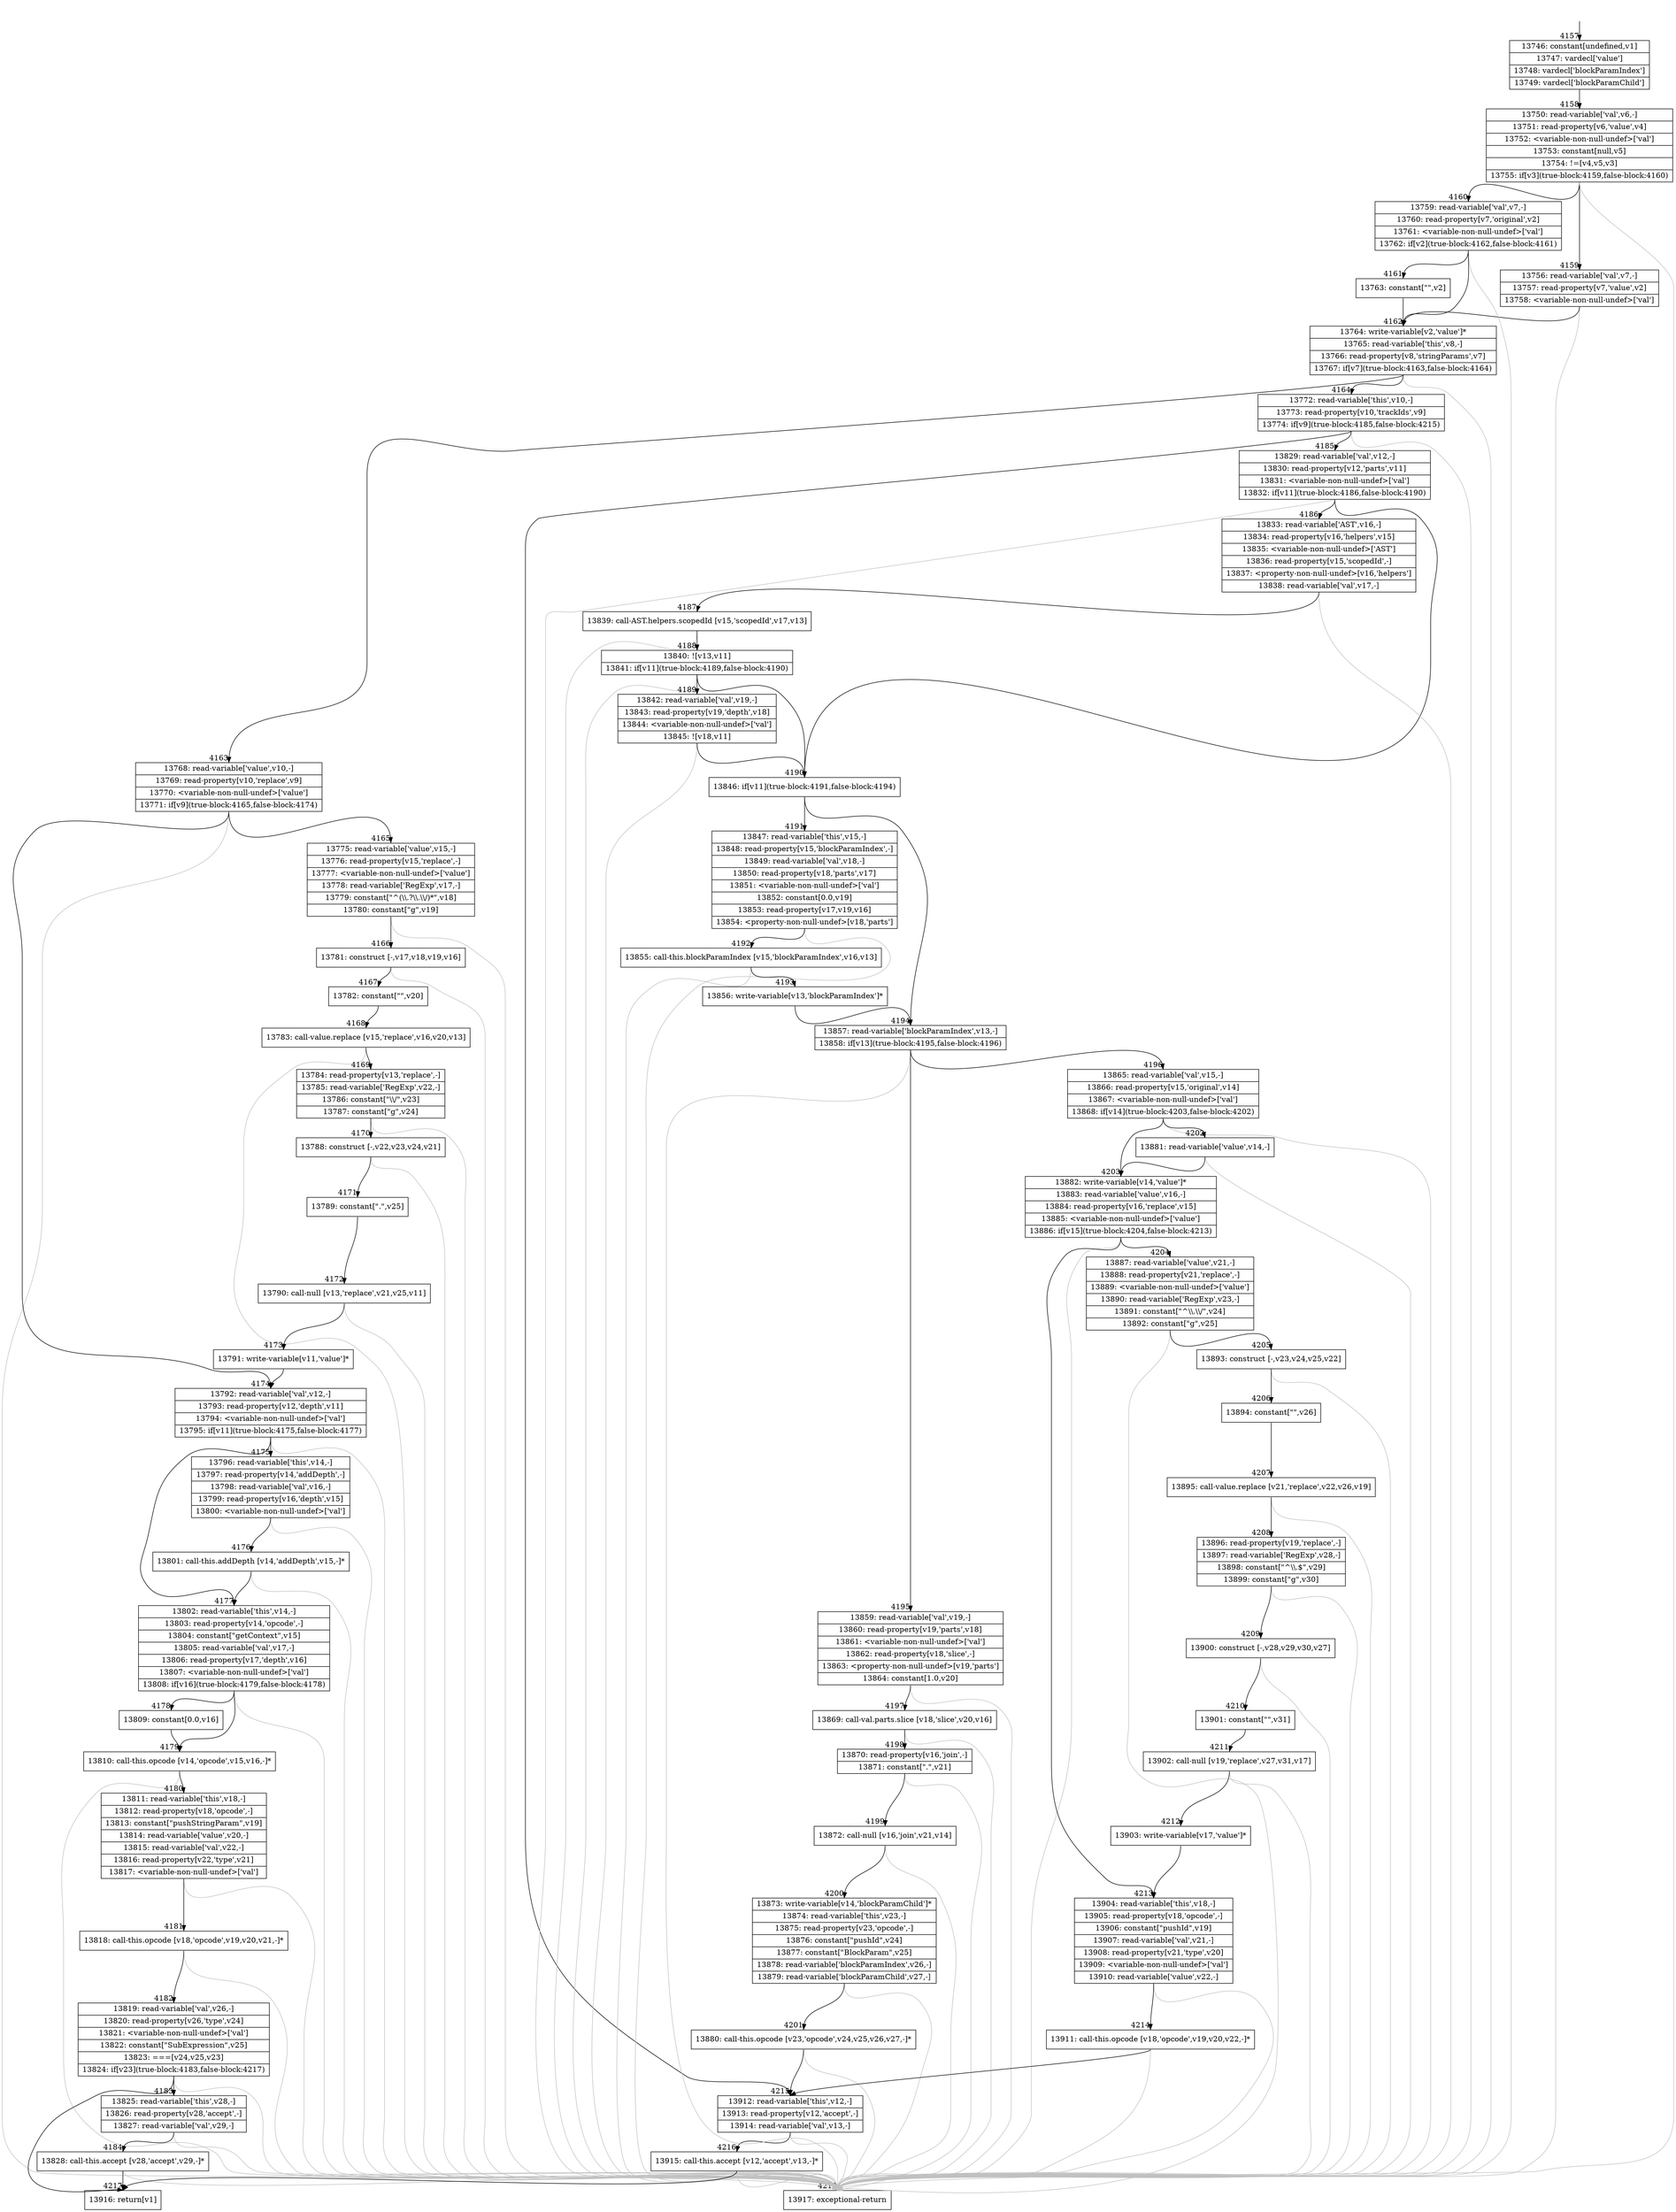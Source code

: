 digraph {
rankdir="TD"
BB_entry172[shape=none,label=""];
BB_entry172 -> BB4157 [tailport=s, headport=n, headlabel="    4157"]
BB4157 [shape=record label="{13746: constant[undefined,v1]|13747: vardecl['value']|13748: vardecl['blockParamIndex']|13749: vardecl['blockParamChild']}" ] 
BB4157 -> BB4158 [tailport=s, headport=n, headlabel="      4158"]
BB4158 [shape=record label="{13750: read-variable['val',v6,-]|13751: read-property[v6,'value',v4]|13752: \<variable-non-null-undef\>['val']|13753: constant[null,v5]|13754: !=[v4,v5,v3]|13755: if[v3](true-block:4159,false-block:4160)}" ] 
BB4158 -> BB4159 [tailport=s, headport=n, headlabel="      4159"]
BB4158 -> BB4160 [tailport=s, headport=n, headlabel="      4160"]
BB4158 -> BB4218 [tailport=s, headport=n, color=gray, headlabel="      4218"]
BB4159 [shape=record label="{13756: read-variable['val',v7,-]|13757: read-property[v7,'value',v2]|13758: \<variable-non-null-undef\>['val']}" ] 
BB4159 -> BB4162 [tailport=s, headport=n, headlabel="      4162"]
BB4159 -> BB4218 [tailport=s, headport=n, color=gray]
BB4160 [shape=record label="{13759: read-variable['val',v7,-]|13760: read-property[v7,'original',v2]|13761: \<variable-non-null-undef\>['val']|13762: if[v2](true-block:4162,false-block:4161)}" ] 
BB4160 -> BB4162 [tailport=s, headport=n]
BB4160 -> BB4161 [tailport=s, headport=n, headlabel="      4161"]
BB4160 -> BB4218 [tailport=s, headport=n, color=gray]
BB4161 [shape=record label="{13763: constant[\"\",v2]}" ] 
BB4161 -> BB4162 [tailport=s, headport=n]
BB4162 [shape=record label="{13764: write-variable[v2,'value']*|13765: read-variable['this',v8,-]|13766: read-property[v8,'stringParams',v7]|13767: if[v7](true-block:4163,false-block:4164)}" ] 
BB4162 -> BB4163 [tailport=s, headport=n, headlabel="      4163"]
BB4162 -> BB4164 [tailport=s, headport=n, headlabel="      4164"]
BB4162 -> BB4218 [tailport=s, headport=n, color=gray]
BB4163 [shape=record label="{13768: read-variable['value',v10,-]|13769: read-property[v10,'replace',v9]|13770: \<variable-non-null-undef\>['value']|13771: if[v9](true-block:4165,false-block:4174)}" ] 
BB4163 -> BB4165 [tailport=s, headport=n, headlabel="      4165"]
BB4163 -> BB4174 [tailport=s, headport=n, headlabel="      4174"]
BB4163 -> BB4218 [tailport=s, headport=n, color=gray]
BB4164 [shape=record label="{13772: read-variable['this',v10,-]|13773: read-property[v10,'trackIds',v9]|13774: if[v9](true-block:4185,false-block:4215)}" ] 
BB4164 -> BB4185 [tailport=s, headport=n, headlabel="      4185"]
BB4164 -> BB4215 [tailport=s, headport=n, headlabel="      4215"]
BB4164 -> BB4218 [tailport=s, headport=n, color=gray]
BB4165 [shape=record label="{13775: read-variable['value',v15,-]|13776: read-property[v15,'replace',-]|13777: \<variable-non-null-undef\>['value']|13778: read-variable['RegExp',v17,-]|13779: constant[\"^(\\\\.?\\\\.\\\\/)*\",v18]|13780: constant[\"g\",v19]}" ] 
BB4165 -> BB4166 [tailport=s, headport=n, headlabel="      4166"]
BB4165 -> BB4218 [tailport=s, headport=n, color=gray]
BB4166 [shape=record label="{13781: construct [-,v17,v18,v19,v16]}" ] 
BB4166 -> BB4167 [tailport=s, headport=n, headlabel="      4167"]
BB4166 -> BB4218 [tailport=s, headport=n, color=gray]
BB4167 [shape=record label="{13782: constant[\"\",v20]}" ] 
BB4167 -> BB4168 [tailport=s, headport=n, headlabel="      4168"]
BB4168 [shape=record label="{13783: call-value.replace [v15,'replace',v16,v20,v13]}" ] 
BB4168 -> BB4169 [tailport=s, headport=n, headlabel="      4169"]
BB4168 -> BB4218 [tailport=s, headport=n, color=gray]
BB4169 [shape=record label="{13784: read-property[v13,'replace',-]|13785: read-variable['RegExp',v22,-]|13786: constant[\"\\\\/\",v23]|13787: constant[\"g\",v24]}" ] 
BB4169 -> BB4170 [tailport=s, headport=n, headlabel="      4170"]
BB4169 -> BB4218 [tailport=s, headport=n, color=gray]
BB4170 [shape=record label="{13788: construct [-,v22,v23,v24,v21]}" ] 
BB4170 -> BB4171 [tailport=s, headport=n, headlabel="      4171"]
BB4170 -> BB4218 [tailport=s, headport=n, color=gray]
BB4171 [shape=record label="{13789: constant[\".\",v25]}" ] 
BB4171 -> BB4172 [tailport=s, headport=n, headlabel="      4172"]
BB4172 [shape=record label="{13790: call-null [v13,'replace',v21,v25,v11]}" ] 
BB4172 -> BB4173 [tailport=s, headport=n, headlabel="      4173"]
BB4172 -> BB4218 [tailport=s, headport=n, color=gray]
BB4173 [shape=record label="{13791: write-variable[v11,'value']*}" ] 
BB4173 -> BB4174 [tailport=s, headport=n]
BB4174 [shape=record label="{13792: read-variable['val',v12,-]|13793: read-property[v12,'depth',v11]|13794: \<variable-non-null-undef\>['val']|13795: if[v11](true-block:4175,false-block:4177)}" ] 
BB4174 -> BB4175 [tailport=s, headport=n, headlabel="      4175"]
BB4174 -> BB4177 [tailport=s, headport=n, headlabel="      4177"]
BB4174 -> BB4218 [tailport=s, headport=n, color=gray]
BB4175 [shape=record label="{13796: read-variable['this',v14,-]|13797: read-property[v14,'addDepth',-]|13798: read-variable['val',v16,-]|13799: read-property[v16,'depth',v15]|13800: \<variable-non-null-undef\>['val']}" ] 
BB4175 -> BB4176 [tailport=s, headport=n, headlabel="      4176"]
BB4175 -> BB4218 [tailport=s, headport=n, color=gray]
BB4176 [shape=record label="{13801: call-this.addDepth [v14,'addDepth',v15,-]*}" ] 
BB4176 -> BB4177 [tailport=s, headport=n]
BB4176 -> BB4218 [tailport=s, headport=n, color=gray]
BB4177 [shape=record label="{13802: read-variable['this',v14,-]|13803: read-property[v14,'opcode',-]|13804: constant[\"getContext\",v15]|13805: read-variable['val',v17,-]|13806: read-property[v17,'depth',v16]|13807: \<variable-non-null-undef\>['val']|13808: if[v16](true-block:4179,false-block:4178)}" ] 
BB4177 -> BB4179 [tailport=s, headport=n, headlabel="      4179"]
BB4177 -> BB4178 [tailport=s, headport=n, headlabel="      4178"]
BB4177 -> BB4218 [tailport=s, headport=n, color=gray]
BB4178 [shape=record label="{13809: constant[0.0,v16]}" ] 
BB4178 -> BB4179 [tailport=s, headport=n]
BB4179 [shape=record label="{13810: call-this.opcode [v14,'opcode',v15,v16,-]*}" ] 
BB4179 -> BB4180 [tailport=s, headport=n, headlabel="      4180"]
BB4179 -> BB4218 [tailport=s, headport=n, color=gray]
BB4180 [shape=record label="{13811: read-variable['this',v18,-]|13812: read-property[v18,'opcode',-]|13813: constant[\"pushStringParam\",v19]|13814: read-variable['value',v20,-]|13815: read-variable['val',v22,-]|13816: read-property[v22,'type',v21]|13817: \<variable-non-null-undef\>['val']}" ] 
BB4180 -> BB4181 [tailport=s, headport=n, headlabel="      4181"]
BB4180 -> BB4218 [tailport=s, headport=n, color=gray]
BB4181 [shape=record label="{13818: call-this.opcode [v18,'opcode',v19,v20,v21,-]*}" ] 
BB4181 -> BB4182 [tailport=s, headport=n, headlabel="      4182"]
BB4181 -> BB4218 [tailport=s, headport=n, color=gray]
BB4182 [shape=record label="{13819: read-variable['val',v26,-]|13820: read-property[v26,'type',v24]|13821: \<variable-non-null-undef\>['val']|13822: constant[\"SubExpression\",v25]|13823: ===[v24,v25,v23]|13824: if[v23](true-block:4183,false-block:4217)}" ] 
BB4182 -> BB4183 [tailport=s, headport=n, headlabel="      4183"]
BB4182 -> BB4217 [tailport=s, headport=n, headlabel="      4217"]
BB4182 -> BB4218 [tailport=s, headport=n, color=gray]
BB4183 [shape=record label="{13825: read-variable['this',v28,-]|13826: read-property[v28,'accept',-]|13827: read-variable['val',v29,-]}" ] 
BB4183 -> BB4184 [tailport=s, headport=n, headlabel="      4184"]
BB4183 -> BB4218 [tailport=s, headport=n, color=gray]
BB4184 [shape=record label="{13828: call-this.accept [v28,'accept',v29,-]*}" ] 
BB4184 -> BB4217 [tailport=s, headport=n]
BB4184 -> BB4218 [tailport=s, headport=n, color=gray]
BB4185 [shape=record label="{13829: read-variable['val',v12,-]|13830: read-property[v12,'parts',v11]|13831: \<variable-non-null-undef\>['val']|13832: if[v11](true-block:4186,false-block:4190)}" ] 
BB4185 -> BB4190 [tailport=s, headport=n, headlabel="      4190"]
BB4185 -> BB4186 [tailport=s, headport=n, headlabel="      4186"]
BB4185 -> BB4218 [tailport=s, headport=n, color=gray]
BB4186 [shape=record label="{13833: read-variable['AST',v16,-]|13834: read-property[v16,'helpers',v15]|13835: \<variable-non-null-undef\>['AST']|13836: read-property[v15,'scopedId',-]|13837: \<property-non-null-undef\>[v16,'helpers']|13838: read-variable['val',v17,-]}" ] 
BB4186 -> BB4187 [tailport=s, headport=n, headlabel="      4187"]
BB4186 -> BB4218 [tailport=s, headport=n, color=gray]
BB4187 [shape=record label="{13839: call-AST.helpers.scopedId [v15,'scopedId',v17,v13]}" ] 
BB4187 -> BB4188 [tailport=s, headport=n, headlabel="      4188"]
BB4187 -> BB4218 [tailport=s, headport=n, color=gray]
BB4188 [shape=record label="{13840: ![v13,v11]|13841: if[v11](true-block:4189,false-block:4190)}" ] 
BB4188 -> BB4190 [tailport=s, headport=n]
BB4188 -> BB4189 [tailport=s, headport=n, headlabel="      4189"]
BB4188 -> BB4218 [tailport=s, headport=n, color=gray]
BB4189 [shape=record label="{13842: read-variable['val',v19,-]|13843: read-property[v19,'depth',v18]|13844: \<variable-non-null-undef\>['val']|13845: ![v18,v11]}" ] 
BB4189 -> BB4190 [tailport=s, headport=n]
BB4189 -> BB4218 [tailport=s, headport=n, color=gray]
BB4190 [shape=record label="{13846: if[v11](true-block:4191,false-block:4194)}" ] 
BB4190 -> BB4191 [tailport=s, headport=n, headlabel="      4191"]
BB4190 -> BB4194 [tailport=s, headport=n, headlabel="      4194"]
BB4191 [shape=record label="{13847: read-variable['this',v15,-]|13848: read-property[v15,'blockParamIndex',-]|13849: read-variable['val',v18,-]|13850: read-property[v18,'parts',v17]|13851: \<variable-non-null-undef\>['val']|13852: constant[0.0,v19]|13853: read-property[v17,v19,v16]|13854: \<property-non-null-undef\>[v18,'parts']}" ] 
BB4191 -> BB4192 [tailport=s, headport=n, headlabel="      4192"]
BB4191 -> BB4218 [tailport=s, headport=n, color=gray]
BB4192 [shape=record label="{13855: call-this.blockParamIndex [v15,'blockParamIndex',v16,v13]}" ] 
BB4192 -> BB4193 [tailport=s, headport=n, headlabel="      4193"]
BB4192 -> BB4218 [tailport=s, headport=n, color=gray]
BB4193 [shape=record label="{13856: write-variable[v13,'blockParamIndex']*}" ] 
BB4193 -> BB4194 [tailport=s, headport=n]
BB4194 [shape=record label="{13857: read-variable['blockParamIndex',v13,-]|13858: if[v13](true-block:4195,false-block:4196)}" ] 
BB4194 -> BB4195 [tailport=s, headport=n, headlabel="      4195"]
BB4194 -> BB4196 [tailport=s, headport=n, headlabel="      4196"]
BB4194 -> BB4218 [tailport=s, headport=n, color=gray]
BB4195 [shape=record label="{13859: read-variable['val',v19,-]|13860: read-property[v19,'parts',v18]|13861: \<variable-non-null-undef\>['val']|13862: read-property[v18,'slice',-]|13863: \<property-non-null-undef\>[v19,'parts']|13864: constant[1.0,v20]}" ] 
BB4195 -> BB4197 [tailport=s, headport=n, headlabel="      4197"]
BB4195 -> BB4218 [tailport=s, headport=n, color=gray]
BB4196 [shape=record label="{13865: read-variable['val',v15,-]|13866: read-property[v15,'original',v14]|13867: \<variable-non-null-undef\>['val']|13868: if[v14](true-block:4203,false-block:4202)}" ] 
BB4196 -> BB4203 [tailport=s, headport=n, headlabel="      4203"]
BB4196 -> BB4202 [tailport=s, headport=n, headlabel="      4202"]
BB4196 -> BB4218 [tailport=s, headport=n, color=gray]
BB4197 [shape=record label="{13869: call-val.parts.slice [v18,'slice',v20,v16]}" ] 
BB4197 -> BB4198 [tailport=s, headport=n, headlabel="      4198"]
BB4197 -> BB4218 [tailport=s, headport=n, color=gray]
BB4198 [shape=record label="{13870: read-property[v16,'join',-]|13871: constant[\".\",v21]}" ] 
BB4198 -> BB4199 [tailport=s, headport=n, headlabel="      4199"]
BB4198 -> BB4218 [tailport=s, headport=n, color=gray]
BB4199 [shape=record label="{13872: call-null [v16,'join',v21,v14]}" ] 
BB4199 -> BB4200 [tailport=s, headport=n, headlabel="      4200"]
BB4199 -> BB4218 [tailport=s, headport=n, color=gray]
BB4200 [shape=record label="{13873: write-variable[v14,'blockParamChild']*|13874: read-variable['this',v23,-]|13875: read-property[v23,'opcode',-]|13876: constant[\"pushId\",v24]|13877: constant[\"BlockParam\",v25]|13878: read-variable['blockParamIndex',v26,-]|13879: read-variable['blockParamChild',v27,-]}" ] 
BB4200 -> BB4201 [tailport=s, headport=n, headlabel="      4201"]
BB4200 -> BB4218 [tailport=s, headport=n, color=gray]
BB4201 [shape=record label="{13880: call-this.opcode [v23,'opcode',v24,v25,v26,v27,-]*}" ] 
BB4201 -> BB4215 [tailport=s, headport=n]
BB4201 -> BB4218 [tailport=s, headport=n, color=gray]
BB4202 [shape=record label="{13881: read-variable['value',v14,-]}" ] 
BB4202 -> BB4203 [tailport=s, headport=n]
BB4202 -> BB4218 [tailport=s, headport=n, color=gray]
BB4203 [shape=record label="{13882: write-variable[v14,'value']*|13883: read-variable['value',v16,-]|13884: read-property[v16,'replace',v15]|13885: \<variable-non-null-undef\>['value']|13886: if[v15](true-block:4204,false-block:4213)}" ] 
BB4203 -> BB4204 [tailport=s, headport=n, headlabel="      4204"]
BB4203 -> BB4213 [tailport=s, headport=n, headlabel="      4213"]
BB4203 -> BB4218 [tailport=s, headport=n, color=gray]
BB4204 [shape=record label="{13887: read-variable['value',v21,-]|13888: read-property[v21,'replace',-]|13889: \<variable-non-null-undef\>['value']|13890: read-variable['RegExp',v23,-]|13891: constant[\"^\\\\.\\\\/\",v24]|13892: constant[\"g\",v25]}" ] 
BB4204 -> BB4205 [tailport=s, headport=n, headlabel="      4205"]
BB4204 -> BB4218 [tailport=s, headport=n, color=gray]
BB4205 [shape=record label="{13893: construct [-,v23,v24,v25,v22]}" ] 
BB4205 -> BB4206 [tailport=s, headport=n, headlabel="      4206"]
BB4205 -> BB4218 [tailport=s, headport=n, color=gray]
BB4206 [shape=record label="{13894: constant[\"\",v26]}" ] 
BB4206 -> BB4207 [tailport=s, headport=n, headlabel="      4207"]
BB4207 [shape=record label="{13895: call-value.replace [v21,'replace',v22,v26,v19]}" ] 
BB4207 -> BB4208 [tailport=s, headport=n, headlabel="      4208"]
BB4207 -> BB4218 [tailport=s, headport=n, color=gray]
BB4208 [shape=record label="{13896: read-property[v19,'replace',-]|13897: read-variable['RegExp',v28,-]|13898: constant[\"^\\\\.$\",v29]|13899: constant[\"g\",v30]}" ] 
BB4208 -> BB4209 [tailport=s, headport=n, headlabel="      4209"]
BB4208 -> BB4218 [tailport=s, headport=n, color=gray]
BB4209 [shape=record label="{13900: construct [-,v28,v29,v30,v27]}" ] 
BB4209 -> BB4210 [tailport=s, headport=n, headlabel="      4210"]
BB4209 -> BB4218 [tailport=s, headport=n, color=gray]
BB4210 [shape=record label="{13901: constant[\"\",v31]}" ] 
BB4210 -> BB4211 [tailport=s, headport=n, headlabel="      4211"]
BB4211 [shape=record label="{13902: call-null [v19,'replace',v27,v31,v17]}" ] 
BB4211 -> BB4212 [tailport=s, headport=n, headlabel="      4212"]
BB4211 -> BB4218 [tailport=s, headport=n, color=gray]
BB4212 [shape=record label="{13903: write-variable[v17,'value']*}" ] 
BB4212 -> BB4213 [tailport=s, headport=n]
BB4213 [shape=record label="{13904: read-variable['this',v18,-]|13905: read-property[v18,'opcode',-]|13906: constant[\"pushId\",v19]|13907: read-variable['val',v21,-]|13908: read-property[v21,'type',v20]|13909: \<variable-non-null-undef\>['val']|13910: read-variable['value',v22,-]}" ] 
BB4213 -> BB4214 [tailport=s, headport=n, headlabel="      4214"]
BB4213 -> BB4218 [tailport=s, headport=n, color=gray]
BB4214 [shape=record label="{13911: call-this.opcode [v18,'opcode',v19,v20,v22,-]*}" ] 
BB4214 -> BB4215 [tailport=s, headport=n]
BB4214 -> BB4218 [tailport=s, headport=n, color=gray]
BB4215 [shape=record label="{13912: read-variable['this',v12,-]|13913: read-property[v12,'accept',-]|13914: read-variable['val',v13,-]}" ] 
BB4215 -> BB4216 [tailport=s, headport=n, headlabel="      4216"]
BB4215 -> BB4218 [tailport=s, headport=n, color=gray]
BB4216 [shape=record label="{13915: call-this.accept [v12,'accept',v13,-]*}" ] 
BB4216 -> BB4217 [tailport=s, headport=n]
BB4216 -> BB4218 [tailport=s, headport=n, color=gray]
BB4217 [shape=record label="{13916: return[v1]}" ] 
BB4218 [shape=record label="{13917: exceptional-return}" ] 
//#$~ 2330
}
